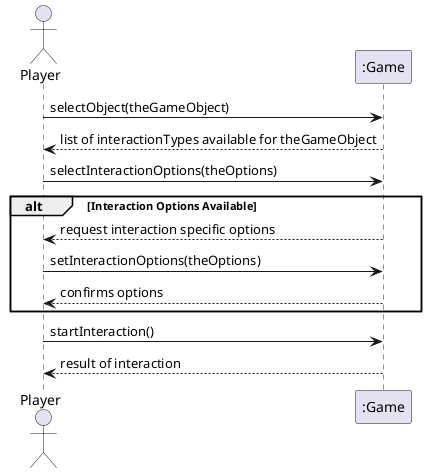 @startuml
'https://plantuml.com/sequence-diagram

actor Player as user
participant ":Game" as sys

user->sys : selectObject(theGameObject)
sys-->user : list of interactionTypes available for theGameObject
user->sys : selectInteractionOptions(theOptions)

alt Interaction Options Available
    sys-->user : request interaction specific options
    user->sys : setInteractionOptions(theOptions)
    sys-->user : confirms options
end

user->sys : startInteraction()
sys-->user : result of interaction

@enduml